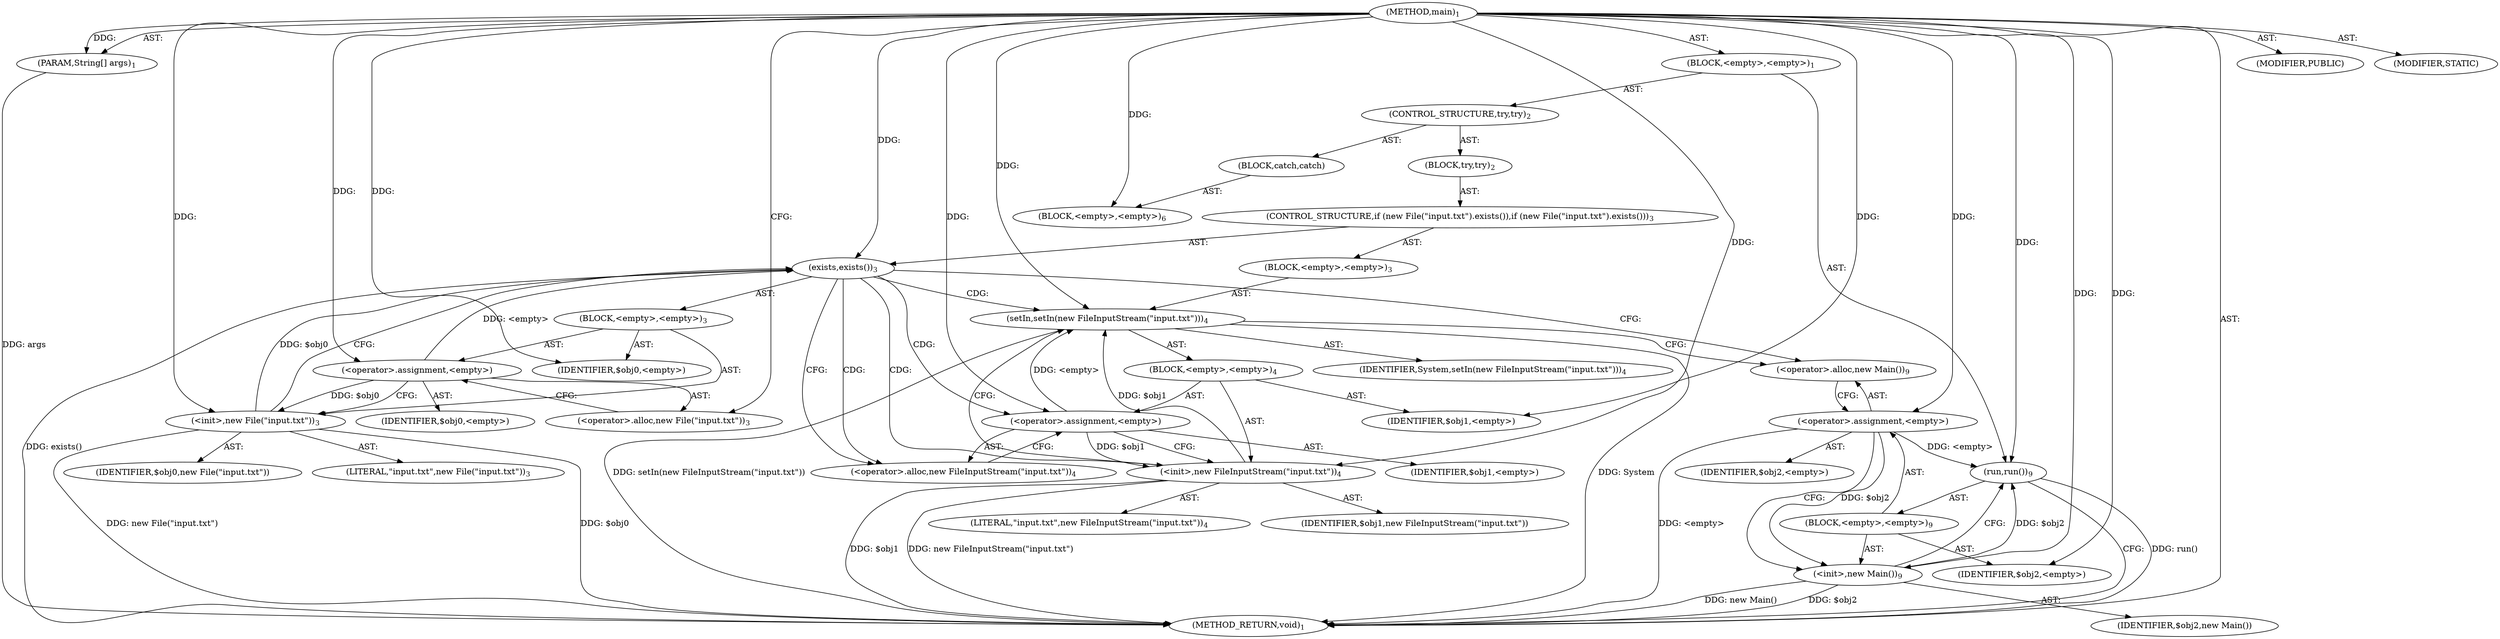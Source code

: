 digraph "main" {  
"17" [label = <(METHOD,main)<SUB>1</SUB>> ]
"18" [label = <(PARAM,String[] args)<SUB>1</SUB>> ]
"19" [label = <(BLOCK,&lt;empty&gt;,&lt;empty&gt;)<SUB>1</SUB>> ]
"20" [label = <(CONTROL_STRUCTURE,try,try)<SUB>2</SUB>> ]
"21" [label = <(BLOCK,try,try)<SUB>2</SUB>> ]
"22" [label = <(CONTROL_STRUCTURE,if (new File(&quot;input.txt&quot;).exists()),if (new File(&quot;input.txt&quot;).exists()))<SUB>3</SUB>> ]
"23" [label = <(exists,exists())<SUB>3</SUB>> ]
"24" [label = <(BLOCK,&lt;empty&gt;,&lt;empty&gt;)<SUB>3</SUB>> ]
"25" [label = <(&lt;operator&gt;.assignment,&lt;empty&gt;)> ]
"26" [label = <(IDENTIFIER,$obj0,&lt;empty&gt;)> ]
"27" [label = <(&lt;operator&gt;.alloc,new File(&quot;input.txt&quot;))<SUB>3</SUB>> ]
"28" [label = <(&lt;init&gt;,new File(&quot;input.txt&quot;))<SUB>3</SUB>> ]
"29" [label = <(IDENTIFIER,$obj0,new File(&quot;input.txt&quot;))> ]
"30" [label = <(LITERAL,&quot;input.txt&quot;,new File(&quot;input.txt&quot;))<SUB>3</SUB>> ]
"31" [label = <(IDENTIFIER,$obj0,&lt;empty&gt;)> ]
"32" [label = <(BLOCK,&lt;empty&gt;,&lt;empty&gt;)<SUB>3</SUB>> ]
"33" [label = <(setIn,setIn(new FileInputStream(&quot;input.txt&quot;)))<SUB>4</SUB>> ]
"34" [label = <(IDENTIFIER,System,setIn(new FileInputStream(&quot;input.txt&quot;)))<SUB>4</SUB>> ]
"35" [label = <(BLOCK,&lt;empty&gt;,&lt;empty&gt;)<SUB>4</SUB>> ]
"36" [label = <(&lt;operator&gt;.assignment,&lt;empty&gt;)> ]
"37" [label = <(IDENTIFIER,$obj1,&lt;empty&gt;)> ]
"38" [label = <(&lt;operator&gt;.alloc,new FileInputStream(&quot;input.txt&quot;))<SUB>4</SUB>> ]
"39" [label = <(&lt;init&gt;,new FileInputStream(&quot;input.txt&quot;))<SUB>4</SUB>> ]
"40" [label = <(IDENTIFIER,$obj1,new FileInputStream(&quot;input.txt&quot;))> ]
"41" [label = <(LITERAL,&quot;input.txt&quot;,new FileInputStream(&quot;input.txt&quot;))<SUB>4</SUB>> ]
"42" [label = <(IDENTIFIER,$obj1,&lt;empty&gt;)> ]
"43" [label = <(BLOCK,catch,catch)> ]
"44" [label = <(BLOCK,&lt;empty&gt;,&lt;empty&gt;)<SUB>6</SUB>> ]
"45" [label = <(run,run())<SUB>9</SUB>> ]
"46" [label = <(BLOCK,&lt;empty&gt;,&lt;empty&gt;)<SUB>9</SUB>> ]
"47" [label = <(&lt;operator&gt;.assignment,&lt;empty&gt;)> ]
"48" [label = <(IDENTIFIER,$obj2,&lt;empty&gt;)> ]
"49" [label = <(&lt;operator&gt;.alloc,new Main())<SUB>9</SUB>> ]
"50" [label = <(&lt;init&gt;,new Main())<SUB>9</SUB>> ]
"51" [label = <(IDENTIFIER,$obj2,new Main())> ]
"52" [label = <(IDENTIFIER,$obj2,&lt;empty&gt;)> ]
"53" [label = <(MODIFIER,PUBLIC)> ]
"54" [label = <(MODIFIER,STATIC)> ]
"55" [label = <(METHOD_RETURN,void)<SUB>1</SUB>> ]
  "17" -> "18"  [ label = "AST: "] 
  "17" -> "19"  [ label = "AST: "] 
  "17" -> "53"  [ label = "AST: "] 
  "17" -> "54"  [ label = "AST: "] 
  "17" -> "55"  [ label = "AST: "] 
  "19" -> "20"  [ label = "AST: "] 
  "19" -> "45"  [ label = "AST: "] 
  "20" -> "21"  [ label = "AST: "] 
  "20" -> "43"  [ label = "AST: "] 
  "21" -> "22"  [ label = "AST: "] 
  "22" -> "23"  [ label = "AST: "] 
  "22" -> "32"  [ label = "AST: "] 
  "23" -> "24"  [ label = "AST: "] 
  "24" -> "25"  [ label = "AST: "] 
  "24" -> "28"  [ label = "AST: "] 
  "24" -> "31"  [ label = "AST: "] 
  "25" -> "26"  [ label = "AST: "] 
  "25" -> "27"  [ label = "AST: "] 
  "28" -> "29"  [ label = "AST: "] 
  "28" -> "30"  [ label = "AST: "] 
  "32" -> "33"  [ label = "AST: "] 
  "33" -> "34"  [ label = "AST: "] 
  "33" -> "35"  [ label = "AST: "] 
  "35" -> "36"  [ label = "AST: "] 
  "35" -> "39"  [ label = "AST: "] 
  "35" -> "42"  [ label = "AST: "] 
  "36" -> "37"  [ label = "AST: "] 
  "36" -> "38"  [ label = "AST: "] 
  "39" -> "40"  [ label = "AST: "] 
  "39" -> "41"  [ label = "AST: "] 
  "43" -> "44"  [ label = "AST: "] 
  "45" -> "46"  [ label = "AST: "] 
  "46" -> "47"  [ label = "AST: "] 
  "46" -> "50"  [ label = "AST: "] 
  "46" -> "52"  [ label = "AST: "] 
  "47" -> "48"  [ label = "AST: "] 
  "47" -> "49"  [ label = "AST: "] 
  "50" -> "51"  [ label = "AST: "] 
  "45" -> "55"  [ label = "CFG: "] 
  "47" -> "50"  [ label = "CFG: "] 
  "50" -> "45"  [ label = "CFG: "] 
  "23" -> "49"  [ label = "CFG: "] 
  "23" -> "38"  [ label = "CFG: "] 
  "49" -> "47"  [ label = "CFG: "] 
  "33" -> "49"  [ label = "CFG: "] 
  "25" -> "28"  [ label = "CFG: "] 
  "28" -> "23"  [ label = "CFG: "] 
  "27" -> "25"  [ label = "CFG: "] 
  "36" -> "39"  [ label = "CFG: "] 
  "39" -> "33"  [ label = "CFG: "] 
  "38" -> "36"  [ label = "CFG: "] 
  "17" -> "27"  [ label = "CFG: "] 
  "18" -> "55"  [ label = "DDG: args"] 
  "28" -> "55"  [ label = "DDG: $obj0"] 
  "28" -> "55"  [ label = "DDG: new File(&quot;input.txt&quot;)"] 
  "23" -> "55"  [ label = "DDG: exists()"] 
  "39" -> "55"  [ label = "DDG: $obj1"] 
  "39" -> "55"  [ label = "DDG: new FileInputStream(&quot;input.txt&quot;)"] 
  "33" -> "55"  [ label = "DDG: setIn(new FileInputStream(&quot;input.txt&quot;))"] 
  "47" -> "55"  [ label = "DDG: &lt;empty&gt;"] 
  "50" -> "55"  [ label = "DDG: $obj2"] 
  "50" -> "55"  [ label = "DDG: new Main()"] 
  "45" -> "55"  [ label = "DDG: run()"] 
  "33" -> "55"  [ label = "DDG: System"] 
  "17" -> "18"  [ label = "DDG: "] 
  "47" -> "45"  [ label = "DDG: &lt;empty&gt;"] 
  "50" -> "45"  [ label = "DDG: $obj2"] 
  "17" -> "45"  [ label = "DDG: "] 
  "17" -> "44"  [ label = "DDG: "] 
  "17" -> "47"  [ label = "DDG: "] 
  "17" -> "52"  [ label = "DDG: "] 
  "47" -> "50"  [ label = "DDG: $obj2"] 
  "17" -> "50"  [ label = "DDG: "] 
  "25" -> "23"  [ label = "DDG: &lt;empty&gt;"] 
  "28" -> "23"  [ label = "DDG: $obj0"] 
  "17" -> "23"  [ label = "DDG: "] 
  "17" -> "25"  [ label = "DDG: "] 
  "17" -> "31"  [ label = "DDG: "] 
  "17" -> "33"  [ label = "DDG: "] 
  "36" -> "33"  [ label = "DDG: &lt;empty&gt;"] 
  "39" -> "33"  [ label = "DDG: $obj1"] 
  "25" -> "28"  [ label = "DDG: $obj0"] 
  "17" -> "28"  [ label = "DDG: "] 
  "17" -> "36"  [ label = "DDG: "] 
  "17" -> "42"  [ label = "DDG: "] 
  "36" -> "39"  [ label = "DDG: $obj1"] 
  "17" -> "39"  [ label = "DDG: "] 
  "23" -> "38"  [ label = "CDG: "] 
  "23" -> "33"  [ label = "CDG: "] 
  "23" -> "36"  [ label = "CDG: "] 
  "23" -> "39"  [ label = "CDG: "] 
}
